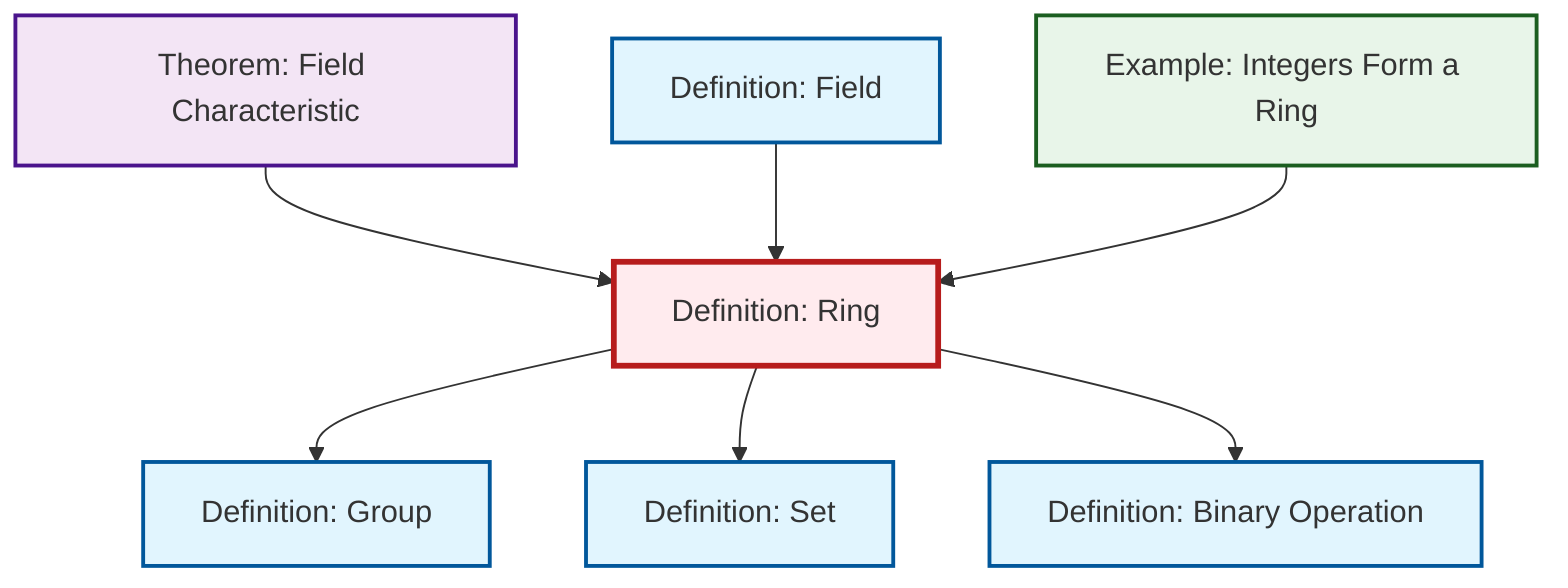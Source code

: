 graph TD
    classDef definition fill:#e1f5fe,stroke:#01579b,stroke-width:2px
    classDef theorem fill:#f3e5f5,stroke:#4a148c,stroke-width:2px
    classDef axiom fill:#fff3e0,stroke:#e65100,stroke-width:2px
    classDef example fill:#e8f5e9,stroke:#1b5e20,stroke-width:2px
    classDef current fill:#ffebee,stroke:#b71c1c,stroke-width:3px
    thm-field-characteristic["Theorem: Field Characteristic"]:::theorem
    ex-integers-ring["Example: Integers Form a Ring"]:::example
    def-ring["Definition: Ring"]:::definition
    def-set["Definition: Set"]:::definition
    def-binary-operation["Definition: Binary Operation"]:::definition
    def-group["Definition: Group"]:::definition
    def-field["Definition: Field"]:::definition
    def-ring --> def-group
    thm-field-characteristic --> def-ring
    def-field --> def-ring
    def-ring --> def-set
    ex-integers-ring --> def-ring
    def-ring --> def-binary-operation
    class def-ring current